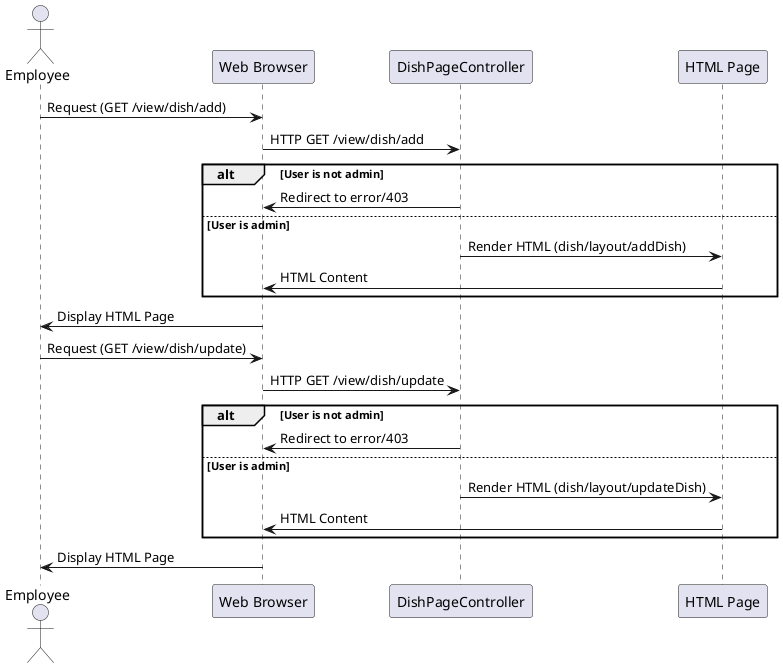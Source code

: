 @startuml
actor Employee
participant "Web Browser" as Browser
participant "DishPageController" as Controller
participant "HTML Page" as Page

Employee -> Browser: Request (GET /view/dish/add)
Browser -> Controller: HTTP GET /view/dish/add
alt User is not admin
    Controller -> Browser: Redirect to error/403
else User is admin
    Controller -> Page: Render HTML (dish/layout/addDish)
    Page -> Browser: HTML Content
end
Browser -> Employee: Display HTML Page

Employee -> Browser: Request (GET /view/dish/update)
Browser -> Controller: HTTP GET /view/dish/update
alt User is not admin
    Controller -> Browser: Redirect to error/403
else User is admin
    Controller -> Page: Render HTML (dish/layout/updateDish)
    Page -> Browser: HTML Content
end
Browser -> Employee: Display HTML Page
@enduml